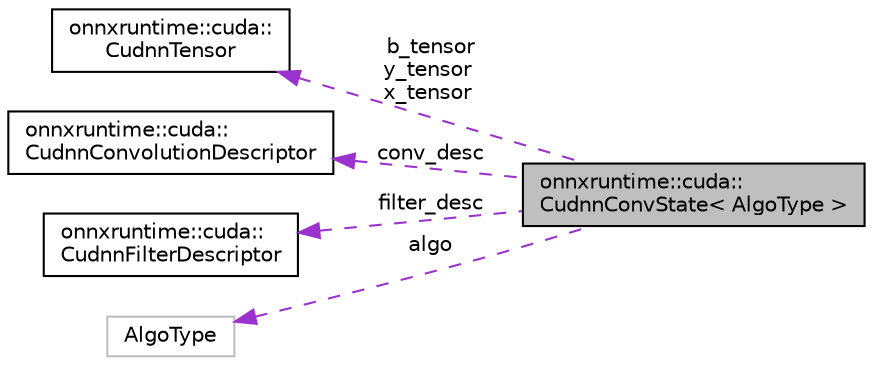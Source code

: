 digraph "onnxruntime::cuda::CudnnConvState&lt; AlgoType &gt;"
{
  edge [fontname="Helvetica",fontsize="10",labelfontname="Helvetica",labelfontsize="10"];
  node [fontname="Helvetica",fontsize="10",shape=record];
  rankdir="LR";
  Node1 [label="onnxruntime::cuda::\lCudnnConvState\< AlgoType \>",height=0.2,width=0.4,color="black", fillcolor="grey75", style="filled", fontcolor="black"];
  Node2 -> Node1 [dir="back",color="darkorchid3",fontsize="10",style="dashed",label=" b_tensor\ny_tensor\nx_tensor" ,fontname="Helvetica"];
  Node2 [label="onnxruntime::cuda::\lCudnnTensor",height=0.2,width=0.4,color="black", fillcolor="white", style="filled",URL="$classonnxruntime_1_1cuda_1_1CudnnTensor.html"];
  Node3 -> Node1 [dir="back",color="darkorchid3",fontsize="10",style="dashed",label=" conv_desc" ,fontname="Helvetica"];
  Node3 [label="onnxruntime::cuda::\lCudnnConvolutionDescriptor",height=0.2,width=0.4,color="black", fillcolor="white", style="filled",URL="$classonnxruntime_1_1cuda_1_1CudnnConvolutionDescriptor.html"];
  Node4 -> Node1 [dir="back",color="darkorchid3",fontsize="10",style="dashed",label=" filter_desc" ,fontname="Helvetica"];
  Node4 [label="onnxruntime::cuda::\lCudnnFilterDescriptor",height=0.2,width=0.4,color="black", fillcolor="white", style="filled",URL="$classonnxruntime_1_1cuda_1_1CudnnFilterDescriptor.html"];
  Node5 -> Node1 [dir="back",color="darkorchid3",fontsize="10",style="dashed",label=" algo" ,fontname="Helvetica"];
  Node5 [label="AlgoType",height=0.2,width=0.4,color="grey75", fillcolor="white", style="filled"];
}

